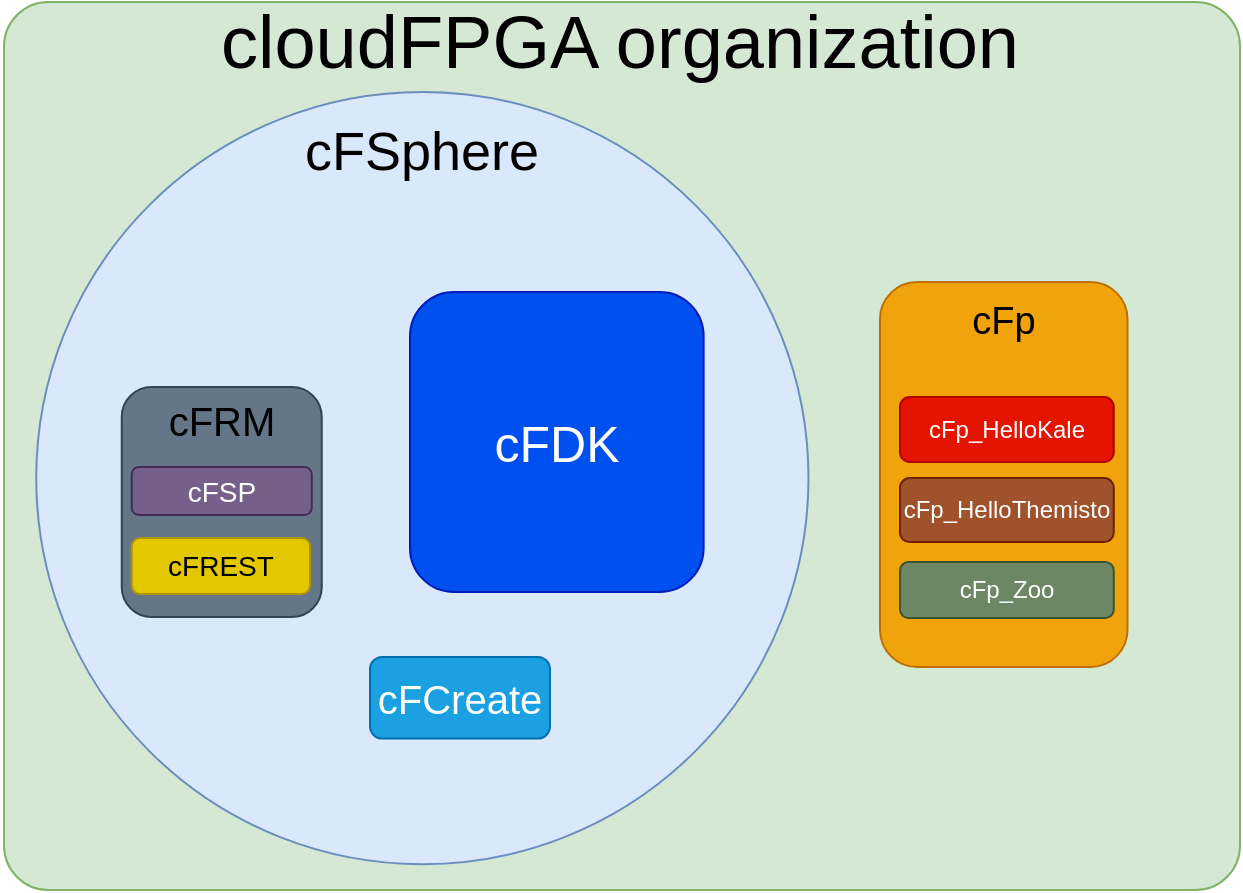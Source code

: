 <mxfile version="16.0.2" type="device"><diagram id="FmFJtcviFjtv8KBct7Hc" name="Page-1"><mxGraphModel dx="1420" dy="1319" grid="1" gridSize="10" guides="1" tooltips="1" connect="1" arrows="1" fold="1" page="1" pageScale="1" pageWidth="629" pageHeight="455" math="0" shadow="0"><root><mxCell id="0"/><mxCell id="1" parent="0"/><mxCell id="uIb_vKEDwLMIl0eK7I7C-12" value="" style="rounded=1;whiteSpace=wrap;html=1;fillColor=#d5e8d4;strokeColor=#82b366;arcSize=5;" parent="1" vertex="1"><mxGeometry x="2" y="-450" width="618" height="444" as="geometry"/></mxCell><mxCell id="uIb_vKEDwLMIl0eK7I7C-22" value="" style="ellipse;whiteSpace=wrap;html=1;aspect=fixed;fillColor=#dae8fc;strokeColor=#6c8ebf;" parent="1" vertex="1"><mxGeometry x="18.12" y="-405" width="386.12" height="386.12" as="geometry"/></mxCell><mxCell id="uIb_vKEDwLMIl0eK7I7C-6" value="" style="rounded=1;whiteSpace=wrap;html=1;fillColor=#f0a30a;fontColor=#000000;strokeColor=#BD7000;" parent="1" vertex="1"><mxGeometry x="440" y="-310" width="123.75" height="192.5" as="geometry"/></mxCell><mxCell id="uIb_vKEDwLMIl0eK7I7C-7" value="cFp" style="text;html=1;strokeColor=none;fillColor=none;align=center;verticalAlign=middle;whiteSpace=wrap;rounded=0;fontSize=19;" parent="1" vertex="1"><mxGeometry x="471.87" y="-300" width="60" height="19" as="geometry"/></mxCell><mxCell id="uIb_vKEDwLMIl0eK7I7C-8" value="cFp_HelloKale" style="rounded=1;whiteSpace=wrap;html=1;fontSize=12;fillColor=#e51400;fontColor=#ffffff;strokeColor=#B20000;" parent="1" vertex="1"><mxGeometry x="450" y="-252.5" width="106.88" height="32.5" as="geometry"/></mxCell><mxCell id="uIb_vKEDwLMIl0eK7I7C-10" value="cFp_HelloThemisto" style="rounded=1;whiteSpace=wrap;html=1;fontSize=12;fillColor=#a0522d;fontColor=#ffffff;strokeColor=#6D1F00;" parent="1" vertex="1"><mxGeometry x="450" y="-211.94" width="106.88" height="31.94" as="geometry"/></mxCell><mxCell id="uIb_vKEDwLMIl0eK7I7C-11" value="cFp_Zoo" style="rounded=1;whiteSpace=wrap;html=1;fontSize=12;fillColor=#6d8764;fontColor=#ffffff;strokeColor=#3A5431;" parent="1" vertex="1"><mxGeometry x="450" y="-170" width="106.88" height="28" as="geometry"/></mxCell><mxCell id="uIb_vKEDwLMIl0eK7I7C-13" value="cFSphere" style="text;html=1;strokeColor=none;fillColor=none;align=center;verticalAlign=middle;whiteSpace=wrap;rounded=0;fontSize=27;" parent="1" vertex="1"><mxGeometry x="181.18" y="-385" width="60" height="19" as="geometry"/></mxCell><mxCell id="uIb_vKEDwLMIl0eK7I7C-14" value="cFDK" style="rounded=1;whiteSpace=wrap;html=1;fontSize=25;fillColor=#0050ef;fontColor=#ffffff;strokeColor=#001DBC;" parent="1" vertex="1"><mxGeometry x="205" y="-305" width="146.82" height="150" as="geometry"/></mxCell><mxCell id="uIb_vKEDwLMIl0eK7I7C-15" value="" style="rounded=1;whiteSpace=wrap;html=1;fontSize=9;fillColor=#647687;fontColor=#ffffff;strokeColor=#314354;" parent="1" vertex="1"><mxGeometry x="60.87" y="-257.5" width="100" height="115" as="geometry"/></mxCell><mxCell id="uIb_vKEDwLMIl0eK7I7C-16" value="cFRM" style="text;html=1;strokeColor=none;fillColor=none;align=center;verticalAlign=middle;whiteSpace=wrap;rounded=0;fontSize=20;" parent="1" vertex="1"><mxGeometry x="80.87" y="-251" width="60" height="19" as="geometry"/></mxCell><mxCell id="uIb_vKEDwLMIl0eK7I7C-17" value="cFSP" style="rounded=1;whiteSpace=wrap;html=1;fontSize=14;fillColor=#76608a;fontColor=#ffffff;strokeColor=#432D57;" parent="1" vertex="1"><mxGeometry x="65.87" y="-217.5" width="90" height="24" as="geometry"/></mxCell><mxCell id="uIb_vKEDwLMIl0eK7I7C-18" value="cFREST" style="rounded=1;whiteSpace=wrap;html=1;fontSize=14;fillColor=#e3c800;fontColor=#000000;strokeColor=#B09500;" parent="1" vertex="1"><mxGeometry x="65.87" y="-182" width="89.13" height="28" as="geometry"/></mxCell><mxCell id="uIb_vKEDwLMIl0eK7I7C-20" value="cFCreate" style="rounded=1;whiteSpace=wrap;html=1;fontSize=20;fillColor=#1ba1e2;fontColor=#ffffff;strokeColor=#006EAF;" parent="1" vertex="1"><mxGeometry x="185" y="-122.5" width="90" height="40.75" as="geometry"/></mxCell><mxCell id="uIb_vKEDwLMIl0eK7I7C-21" value="cloudFPGA organization" style="text;html=1;strokeColor=none;fillColor=none;align=center;verticalAlign=middle;whiteSpace=wrap;rounded=0;fontSize=37;" parent="1" vertex="1"><mxGeometry y="-444" width="620" height="30" as="geometry"/></mxCell></root></mxGraphModel></diagram></mxfile>